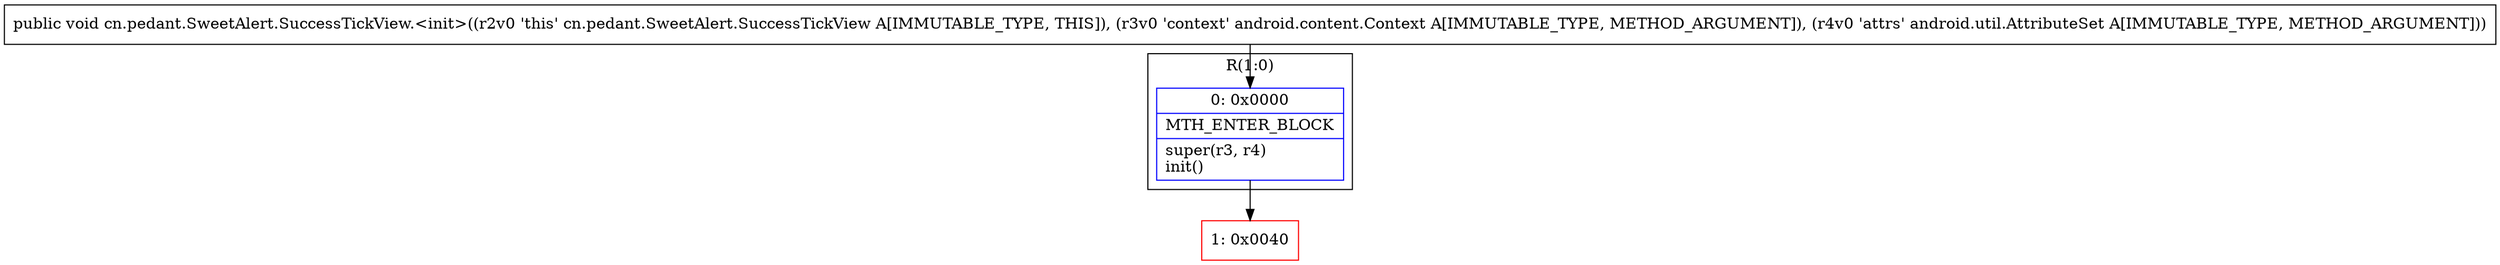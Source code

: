 digraph "CFG forcn.pedant.SweetAlert.SuccessTickView.\<init\>(Landroid\/content\/Context;Landroid\/util\/AttributeSet;)V" {
subgraph cluster_Region_833685871 {
label = "R(1:0)";
node [shape=record,color=blue];
Node_0 [shape=record,label="{0\:\ 0x0000|MTH_ENTER_BLOCK\l|super(r3, r4)\linit()\l}"];
}
Node_1 [shape=record,color=red,label="{1\:\ 0x0040}"];
MethodNode[shape=record,label="{public void cn.pedant.SweetAlert.SuccessTickView.\<init\>((r2v0 'this' cn.pedant.SweetAlert.SuccessTickView A[IMMUTABLE_TYPE, THIS]), (r3v0 'context' android.content.Context A[IMMUTABLE_TYPE, METHOD_ARGUMENT]), (r4v0 'attrs' android.util.AttributeSet A[IMMUTABLE_TYPE, METHOD_ARGUMENT])) }"];
MethodNode -> Node_0;
Node_0 -> Node_1;
}

